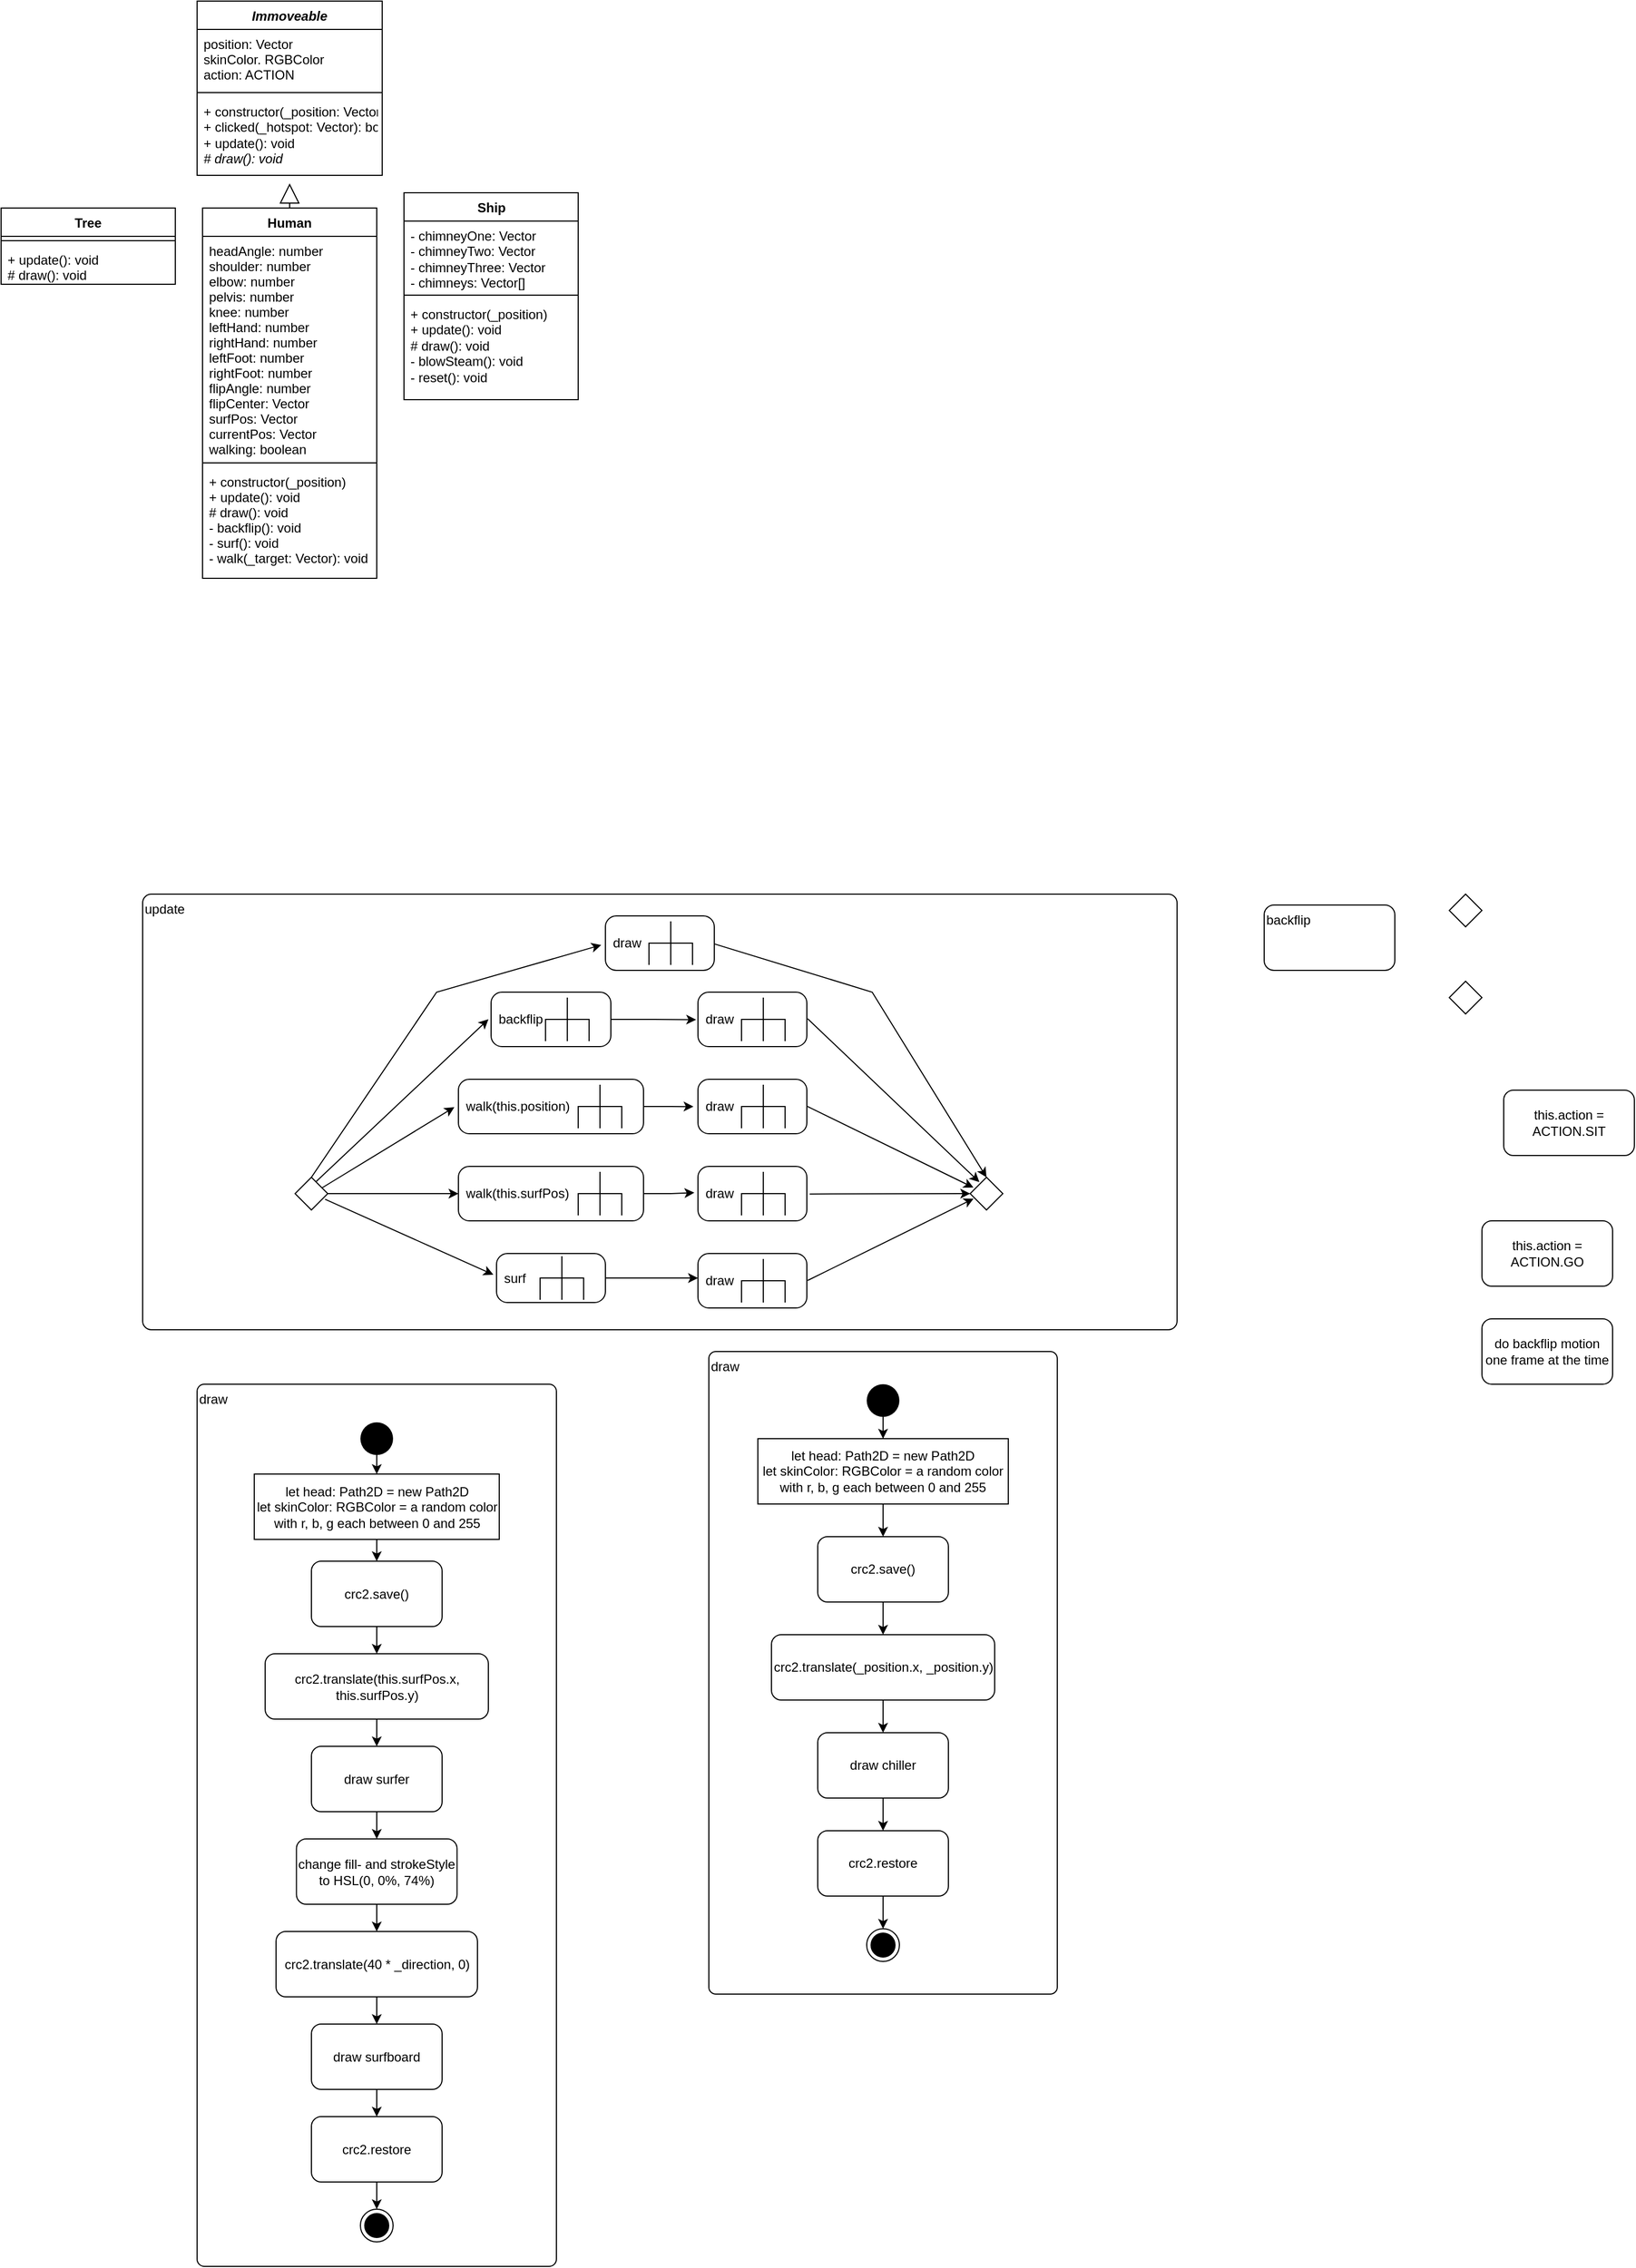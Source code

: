 <mxfile version="20.0.4" type="github">
  <diagram id="2XjKo7G8cihlhJ6fSeie" name="Page-1">
    <mxGraphModel dx="733" dy="412" grid="1" gridSize="10" guides="1" tooltips="1" connect="1" arrows="1" fold="1" page="1" pageScale="1" pageWidth="3300" pageHeight="2339" math="0" shadow="0">
      <root>
        <mxCell id="0" />
        <mxCell id="1" parent="0" />
        <mxCell id="OGwEZDKvqWSoJGv5Ddzu-1" value="update" style="rounded=1;whiteSpace=wrap;html=1;verticalAlign=top;align=left;arcSize=2;" parent="1" vertex="1">
          <mxGeometry x="1090" y="870" width="950" height="400" as="geometry" />
        </mxCell>
        <mxCell id="OGwEZDKvqWSoJGv5Ddzu-4" value="" style="rhombus;whiteSpace=wrap;html=1;" parent="1" vertex="1">
          <mxGeometry x="1230" y="1130" width="30" height="30" as="geometry" />
        </mxCell>
        <mxCell id="OGwEZDKvqWSoJGv5Ddzu-6" value="draw" style="shape=mxgraph.uml25.behaviorAction;html=1;rounded=1;absoluteArcSize=1;arcSize=10;align=left;spacingLeft=5;" parent="1" vertex="1">
          <mxGeometry x="1515" y="890" width="100" height="50" as="geometry" />
        </mxCell>
        <mxCell id="OGwEZDKvqWSoJGv5Ddzu-48" style="edgeStyle=orthogonalEdgeStyle;rounded=0;orthogonalLoop=1;jettySize=auto;html=1;entryX=0;entryY=0.45;entryDx=0;entryDy=0;entryPerimeter=0;" parent="1" source="OGwEZDKvqWSoJGv5Ddzu-11" target="OGwEZDKvqWSoJGv5Ddzu-25" edge="1">
          <mxGeometry relative="1" as="geometry" />
        </mxCell>
        <mxCell id="OGwEZDKvqWSoJGv5Ddzu-11" value="surf" style="shape=mxgraph.uml25.behaviorAction;html=1;rounded=1;absoluteArcSize=1;arcSize=10;align=left;spacingLeft=5;" parent="1" vertex="1">
          <mxGeometry x="1415" y="1200" width="100" height="45" as="geometry" />
        </mxCell>
        <mxCell id="OGwEZDKvqWSoJGv5Ddzu-51" style="edgeStyle=orthogonalEdgeStyle;rounded=0;orthogonalLoop=1;jettySize=auto;html=1;entryX=-0.017;entryY=0.505;entryDx=0;entryDy=0;entryPerimeter=0;" parent="1" source="OGwEZDKvqWSoJGv5Ddzu-14" target="OGwEZDKvqWSoJGv5Ddzu-19" edge="1">
          <mxGeometry relative="1" as="geometry" />
        </mxCell>
        <mxCell id="OGwEZDKvqWSoJGv5Ddzu-14" value="backflip" style="shape=mxgraph.uml25.behaviorAction;html=1;rounded=1;absoluteArcSize=1;arcSize=10;align=left;spacingLeft=5;" parent="1" vertex="1">
          <mxGeometry x="1410" y="960" width="110" height="50" as="geometry" />
        </mxCell>
        <mxCell id="OGwEZDKvqWSoJGv5Ddzu-50" style="edgeStyle=orthogonalEdgeStyle;rounded=0;orthogonalLoop=1;jettySize=auto;html=1;entryX=-0.041;entryY=0.502;entryDx=0;entryDy=0;entryPerimeter=0;" parent="1" source="OGwEZDKvqWSoJGv5Ddzu-16" target="OGwEZDKvqWSoJGv5Ddzu-20" edge="1">
          <mxGeometry relative="1" as="geometry" />
        </mxCell>
        <mxCell id="OGwEZDKvqWSoJGv5Ddzu-16" value="walk(this.position)" style="shape=mxgraph.uml25.behaviorAction;html=1;rounded=1;absoluteArcSize=1;arcSize=10;align=left;spacingLeft=5;" parent="1" vertex="1">
          <mxGeometry x="1380" y="1040" width="170" height="50" as="geometry" />
        </mxCell>
        <mxCell id="OGwEZDKvqWSoJGv5Ddzu-17" value="" style="rhombus;whiteSpace=wrap;html=1;" parent="1" vertex="1">
          <mxGeometry x="1850" y="1130" width="30" height="30" as="geometry" />
        </mxCell>
        <mxCell id="OGwEZDKvqWSoJGv5Ddzu-19" value="draw" style="shape=mxgraph.uml25.behaviorAction;html=1;rounded=1;absoluteArcSize=1;arcSize=10;align=left;spacingLeft=5;" parent="1" vertex="1">
          <mxGeometry x="1600" y="960" width="100" height="50" as="geometry" />
        </mxCell>
        <mxCell id="OGwEZDKvqWSoJGv5Ddzu-20" value="draw" style="shape=mxgraph.uml25.behaviorAction;html=1;rounded=1;absoluteArcSize=1;arcSize=10;align=left;spacingLeft=5;" parent="1" vertex="1">
          <mxGeometry x="1600" y="1040" width="100" height="50" as="geometry" />
        </mxCell>
        <mxCell id="OGwEZDKvqWSoJGv5Ddzu-21" value="draw" style="shape=mxgraph.uml25.behaviorAction;html=1;rounded=1;absoluteArcSize=1;arcSize=10;align=left;spacingLeft=5;" parent="1" vertex="1">
          <mxGeometry x="1600" y="1120" width="100" height="50" as="geometry" />
        </mxCell>
        <mxCell id="OGwEZDKvqWSoJGv5Ddzu-49" style="edgeStyle=orthogonalEdgeStyle;rounded=0;orthogonalLoop=1;jettySize=auto;html=1;entryX=-0.033;entryY=0.483;entryDx=0;entryDy=0;entryPerimeter=0;" parent="1" source="OGwEZDKvqWSoJGv5Ddzu-22" target="OGwEZDKvqWSoJGv5Ddzu-21" edge="1">
          <mxGeometry relative="1" as="geometry" />
        </mxCell>
        <mxCell id="OGwEZDKvqWSoJGv5Ddzu-22" value="walk(this.surfPos)" style="shape=mxgraph.uml25.behaviorAction;html=1;rounded=1;absoluteArcSize=1;arcSize=10;align=left;spacingLeft=5;" parent="1" vertex="1">
          <mxGeometry x="1380" y="1120" width="170" height="50" as="geometry" />
        </mxCell>
        <mxCell id="OGwEZDKvqWSoJGv5Ddzu-25" value="draw" style="shape=mxgraph.uml25.behaviorAction;html=1;rounded=1;absoluteArcSize=1;arcSize=10;align=left;spacingLeft=5;" parent="1" vertex="1">
          <mxGeometry x="1600" y="1200" width="100" height="50" as="geometry" />
        </mxCell>
        <mxCell id="OGwEZDKvqWSoJGv5Ddzu-30" value="" style="endArrow=classic;html=1;rounded=0;exitX=0.5;exitY=0;exitDx=0;exitDy=0;entryX=-0.038;entryY=0.534;entryDx=0;entryDy=0;entryPerimeter=0;" parent="1" source="OGwEZDKvqWSoJGv5Ddzu-4" target="OGwEZDKvqWSoJGv5Ddzu-6" edge="1">
          <mxGeometry width="50" height="50" relative="1" as="geometry">
            <mxPoint x="1570" y="1110" as="sourcePoint" />
            <mxPoint x="1620" y="1060" as="targetPoint" />
            <Array as="points">
              <mxPoint x="1360" y="960" />
            </Array>
          </mxGeometry>
        </mxCell>
        <mxCell id="OGwEZDKvqWSoJGv5Ddzu-32" value="" style="endArrow=classic;html=1;rounded=0;exitX=1;exitY=0.5;exitDx=0;exitDy=0;entryX=0;entryY=0.5;entryDx=0;entryDy=0;entryPerimeter=0;" parent="1" source="OGwEZDKvqWSoJGv5Ddzu-4" target="OGwEZDKvqWSoJGv5Ddzu-22" edge="1">
          <mxGeometry width="50" height="50" relative="1" as="geometry">
            <mxPoint x="1570" y="1110" as="sourcePoint" />
            <mxPoint x="1350" y="1145" as="targetPoint" />
          </mxGeometry>
        </mxCell>
        <mxCell id="OGwEZDKvqWSoJGv5Ddzu-33" value="" style="endArrow=classic;html=1;rounded=0;exitX=0.823;exitY=0.325;exitDx=0;exitDy=0;entryX=-0.022;entryY=0.512;entryDx=0;entryDy=0;entryPerimeter=0;exitPerimeter=0;" parent="1" source="OGwEZDKvqWSoJGv5Ddzu-4" target="OGwEZDKvqWSoJGv5Ddzu-16" edge="1">
          <mxGeometry width="50" height="50" relative="1" as="geometry">
            <mxPoint x="1390" y="1130" as="sourcePoint" />
            <mxPoint x="1440" y="1080" as="targetPoint" />
          </mxGeometry>
        </mxCell>
        <mxCell id="OGwEZDKvqWSoJGv5Ddzu-34" value="" style="endArrow=classic;html=1;rounded=0;exitX=0.647;exitY=0.129;exitDx=0;exitDy=0;exitPerimeter=0;entryX=-0.022;entryY=0.497;entryDx=0;entryDy=0;entryPerimeter=0;" parent="1" source="OGwEZDKvqWSoJGv5Ddzu-4" target="OGwEZDKvqWSoJGv5Ddzu-14" edge="1">
          <mxGeometry width="50" height="50" relative="1" as="geometry">
            <mxPoint x="1350" y="1180" as="sourcePoint" />
            <mxPoint x="1400" y="1130" as="targetPoint" />
          </mxGeometry>
        </mxCell>
        <mxCell id="OGwEZDKvqWSoJGv5Ddzu-36" value="" style="endArrow=classic;html=1;rounded=0;exitX=0.92;exitY=0.674;exitDx=0;exitDy=0;exitPerimeter=0;entryX=-0.029;entryY=0.431;entryDx=0;entryDy=0;entryPerimeter=0;" parent="1" source="OGwEZDKvqWSoJGv5Ddzu-4" target="OGwEZDKvqWSoJGv5Ddzu-11" edge="1">
          <mxGeometry width="50" height="50" relative="1" as="geometry">
            <mxPoint x="1300" y="1270" as="sourcePoint" />
            <mxPoint x="1350" y="1220" as="targetPoint" />
          </mxGeometry>
        </mxCell>
        <mxCell id="OGwEZDKvqWSoJGv5Ddzu-39" value="" style="endArrow=classic;html=1;rounded=0;exitX=1;exitY=0.514;exitDx=0;exitDy=0;exitPerimeter=0;entryX=0.5;entryY=0;entryDx=0;entryDy=0;" parent="1" source="OGwEZDKvqWSoJGv5Ddzu-6" target="OGwEZDKvqWSoJGv5Ddzu-17" edge="1">
          <mxGeometry width="50" height="50" relative="1" as="geometry">
            <mxPoint x="1580" y="1070" as="sourcePoint" />
            <mxPoint x="1630" y="1020" as="targetPoint" />
            <Array as="points">
              <mxPoint x="1760" y="960" />
            </Array>
          </mxGeometry>
        </mxCell>
        <mxCell id="OGwEZDKvqWSoJGv5Ddzu-41" value="" style="endArrow=classic;html=1;rounded=0;entryX=0;entryY=0.5;entryDx=0;entryDy=0;exitX=1.026;exitY=0.507;exitDx=0;exitDy=0;exitPerimeter=0;" parent="1" source="OGwEZDKvqWSoJGv5Ddzu-21" target="OGwEZDKvqWSoJGv5Ddzu-17" edge="1">
          <mxGeometry width="50" height="50" relative="1" as="geometry">
            <mxPoint x="1580" y="1170" as="sourcePoint" />
            <mxPoint x="1630" y="1120" as="targetPoint" />
          </mxGeometry>
        </mxCell>
        <mxCell id="OGwEZDKvqWSoJGv5Ddzu-43" value="" style="endArrow=classic;html=1;rounded=0;exitX=1.007;exitY=0.495;exitDx=0;exitDy=0;exitPerimeter=0;entryX=0.105;entryY=0.654;entryDx=0;entryDy=0;entryPerimeter=0;" parent="1" source="OGwEZDKvqWSoJGv5Ddzu-25" target="OGwEZDKvqWSoJGv5Ddzu-17" edge="1">
          <mxGeometry width="50" height="50" relative="1" as="geometry">
            <mxPoint x="1760" y="1200" as="sourcePoint" />
            <mxPoint x="1810" y="1150" as="targetPoint" />
          </mxGeometry>
        </mxCell>
        <mxCell id="OGwEZDKvqWSoJGv5Ddzu-44" value="" style="endArrow=classic;html=1;rounded=0;exitX=1.003;exitY=0.497;exitDx=0;exitDy=0;exitPerimeter=0;entryX=0.1;entryY=0.314;entryDx=0;entryDy=0;entryPerimeter=0;" parent="1" source="OGwEZDKvqWSoJGv5Ddzu-20" target="OGwEZDKvqWSoJGv5Ddzu-17" edge="1">
          <mxGeometry width="50" height="50" relative="1" as="geometry">
            <mxPoint x="1770" y="1070" as="sourcePoint" />
            <mxPoint x="1820" y="1020" as="targetPoint" />
          </mxGeometry>
        </mxCell>
        <mxCell id="OGwEZDKvqWSoJGv5Ddzu-45" value="" style="endArrow=classic;html=1;rounded=0;exitX=1.007;exitY=0.488;exitDx=0;exitDy=0;exitPerimeter=0;entryX=0.282;entryY=0.147;entryDx=0;entryDy=0;entryPerimeter=0;" parent="1" source="OGwEZDKvqWSoJGv5Ddzu-19" target="OGwEZDKvqWSoJGv5Ddzu-17" edge="1">
          <mxGeometry width="50" height="50" relative="1" as="geometry">
            <mxPoint x="1770" y="1070" as="sourcePoint" />
            <mxPoint x="1820" y="1020" as="targetPoint" />
          </mxGeometry>
        </mxCell>
        <mxCell id="OGwEZDKvqWSoJGv5Ddzu-52" value="backflip" style="rounded=1;whiteSpace=wrap;html=1;verticalAlign=top;align=left;" parent="1" vertex="1">
          <mxGeometry x="2120" y="880" width="120" height="60" as="geometry" />
        </mxCell>
        <mxCell id="OGwEZDKvqWSoJGv5Ddzu-53" value="" style="rhombus;whiteSpace=wrap;html=1;" parent="1" vertex="1">
          <mxGeometry x="2290" y="870" width="30" height="30" as="geometry" />
        </mxCell>
        <mxCell id="OGwEZDKvqWSoJGv5Ddzu-54" value="" style="rhombus;whiteSpace=wrap;html=1;" parent="1" vertex="1">
          <mxGeometry x="2290" y="950" width="30" height="30" as="geometry" />
        </mxCell>
        <mxCell id="OGwEZDKvqWSoJGv5Ddzu-55" value="this.action = ACTION.SIT" style="rounded=1;whiteSpace=wrap;html=1;" parent="1" vertex="1">
          <mxGeometry x="2340" y="1050" width="120" height="60" as="geometry" />
        </mxCell>
        <mxCell id="OGwEZDKvqWSoJGv5Ddzu-56" value="this.action = ACTION.GO" style="rounded=1;whiteSpace=wrap;html=1;" parent="1" vertex="1">
          <mxGeometry x="2320" y="1170" width="120" height="60" as="geometry" />
        </mxCell>
        <mxCell id="OGwEZDKvqWSoJGv5Ddzu-57" value="do backflip motion one frame at the time" style="rounded=1;whiteSpace=wrap;html=1;" parent="1" vertex="1">
          <mxGeometry x="2320" y="1260" width="120" height="60" as="geometry" />
        </mxCell>
        <mxCell id="UZs3FFMXvQX2vYewNkwb-9" value="Immoveable" style="swimlane;fontStyle=3;align=center;verticalAlign=top;childLayout=stackLayout;horizontal=1;startSize=26;horizontalStack=0;resizeParent=1;resizeParentMax=0;resizeLast=0;collapsible=1;marginBottom=0;" vertex="1" parent="1">
          <mxGeometry x="1140" y="50" width="170" height="160" as="geometry" />
        </mxCell>
        <mxCell id="UZs3FFMXvQX2vYewNkwb-10" value="position: Vector&#xa;skinColor. RGBColor&#xa;action: ACTION" style="text;strokeColor=none;fillColor=none;align=left;verticalAlign=top;spacingLeft=4;spacingRight=4;overflow=hidden;rotatable=0;points=[[0,0.5],[1,0.5]];portConstraint=eastwest;" vertex="1" parent="UZs3FFMXvQX2vYewNkwb-9">
          <mxGeometry y="26" width="170" height="54" as="geometry" />
        </mxCell>
        <mxCell id="UZs3FFMXvQX2vYewNkwb-11" value="" style="line;strokeWidth=1;fillColor=none;align=left;verticalAlign=middle;spacingTop=-1;spacingLeft=3;spacingRight=3;rotatable=0;labelPosition=right;points=[];portConstraint=eastwest;" vertex="1" parent="UZs3FFMXvQX2vYewNkwb-9">
          <mxGeometry y="80" width="170" height="8" as="geometry" />
        </mxCell>
        <mxCell id="UZs3FFMXvQX2vYewNkwb-12" value="+ constructor(_position: Vector)&lt;br&gt;+ clicked(_hotspot: Vector): boolean&lt;br&gt;+ update(): void&lt;br&gt;&lt;i&gt;# draw(): void&lt;/i&gt;" style="text;strokeColor=none;fillColor=none;align=left;verticalAlign=top;spacingLeft=4;spacingRight=4;overflow=hidden;rotatable=0;points=[[0,0.5],[1,0.5]];portConstraint=eastwest;html=1;" vertex="1" parent="UZs3FFMXvQX2vYewNkwb-9">
          <mxGeometry y="88" width="170" height="72" as="geometry" />
        </mxCell>
        <mxCell id="UZs3FFMXvQX2vYewNkwb-13" value="" style="endArrow=block;endSize=16;endFill=0;html=1;rounded=0;exitX=0.5;exitY=0;exitDx=0;exitDy=0;entryX=0.5;entryY=1.103;entryDx=0;entryDy=0;entryPerimeter=0;" edge="1" parent="1" source="UZs3FFMXvQX2vYewNkwb-14" target="UZs3FFMXvQX2vYewNkwb-12">
          <mxGeometry width="160" relative="1" as="geometry">
            <mxPoint x="1225.0" y="226.0" as="sourcePoint" />
            <mxPoint x="1290" y="196" as="targetPoint" />
          </mxGeometry>
        </mxCell>
        <mxCell id="UZs3FFMXvQX2vYewNkwb-14" value="Human" style="swimlane;fontStyle=1;align=center;verticalAlign=top;childLayout=stackLayout;horizontal=1;startSize=26;horizontalStack=0;resizeParent=1;resizeParentMax=0;resizeLast=0;collapsible=1;marginBottom=0;" vertex="1" parent="1">
          <mxGeometry x="1145" y="240" width="160" height="340" as="geometry" />
        </mxCell>
        <mxCell id="UZs3FFMXvQX2vYewNkwb-15" value="headAngle: number&#xa;shoulder: number&#xa;elbow: number&#xa;pelvis: number&#xa;knee: number&#xa;leftHand: number&#xa;rightHand: number&#xa;leftFoot: number&#xa;rightFoot: number&#xa;flipAngle: number&#xa;flipCenter: Vector&#xa;surfPos: Vector&#xa;currentPos: Vector&#xa;walking: boolean" style="text;strokeColor=none;fillColor=none;align=left;verticalAlign=top;spacingLeft=4;spacingRight=4;overflow=hidden;rotatable=0;points=[[0,0.5],[1,0.5]];portConstraint=eastwest;" vertex="1" parent="UZs3FFMXvQX2vYewNkwb-14">
          <mxGeometry y="26" width="160" height="204" as="geometry" />
        </mxCell>
        <mxCell id="UZs3FFMXvQX2vYewNkwb-16" value="" style="line;strokeWidth=1;fillColor=none;align=left;verticalAlign=middle;spacingTop=-1;spacingLeft=3;spacingRight=3;rotatable=0;labelPosition=right;points=[];portConstraint=eastwest;" vertex="1" parent="UZs3FFMXvQX2vYewNkwb-14">
          <mxGeometry y="230" width="160" height="8" as="geometry" />
        </mxCell>
        <mxCell id="UZs3FFMXvQX2vYewNkwb-17" value="+ constructor(_position)&#xa;+ update(): void&#xa;# draw(): void&#xa;- backflip(): void&#xa;- surf(): void&#xa;- walk(_target: Vector): void&#xa;" style="text;strokeColor=none;fillColor=none;align=left;verticalAlign=top;spacingLeft=4;spacingRight=4;overflow=hidden;rotatable=0;points=[[0,0.5],[1,0.5]];portConstraint=eastwest;" vertex="1" parent="UZs3FFMXvQX2vYewNkwb-14">
          <mxGeometry y="238" width="160" height="102" as="geometry" />
        </mxCell>
        <mxCell id="UZs3FFMXvQX2vYewNkwb-25" value="Tree" style="swimlane;fontStyle=1;align=center;verticalAlign=top;childLayout=stackLayout;horizontal=1;startSize=26;horizontalStack=0;resizeParent=1;resizeParentMax=0;resizeLast=0;collapsible=1;marginBottom=0;" vertex="1" parent="1">
          <mxGeometry x="960" y="240" width="160" height="70" as="geometry" />
        </mxCell>
        <mxCell id="UZs3FFMXvQX2vYewNkwb-26" value="" style="line;strokeWidth=1;fillColor=none;align=left;verticalAlign=middle;spacingTop=-1;spacingLeft=3;spacingRight=3;rotatable=0;labelPosition=right;points=[];portConstraint=eastwest;" vertex="1" parent="UZs3FFMXvQX2vYewNkwb-25">
          <mxGeometry y="26" width="160" height="8" as="geometry" />
        </mxCell>
        <mxCell id="UZs3FFMXvQX2vYewNkwb-27" value="+ update(): void&#xa;# draw(): void" style="text;strokeColor=none;fillColor=none;align=left;verticalAlign=top;spacingLeft=4;spacingRight=4;overflow=hidden;rotatable=0;points=[[0,0.5],[1,0.5]];portConstraint=eastwest;" vertex="1" parent="UZs3FFMXvQX2vYewNkwb-25">
          <mxGeometry y="34" width="160" height="36" as="geometry" />
        </mxCell>
        <mxCell id="UZs3FFMXvQX2vYewNkwb-32" value="Ship" style="swimlane;fontStyle=1;align=center;verticalAlign=top;childLayout=stackLayout;horizontal=1;startSize=26;horizontalStack=0;resizeParent=1;resizeParentMax=0;resizeLast=0;collapsible=1;marginBottom=0;strokeWidth=1;fillColor=none;html=1;" vertex="1" parent="1">
          <mxGeometry x="1330" y="226" width="160" height="190" as="geometry" />
        </mxCell>
        <mxCell id="UZs3FFMXvQX2vYewNkwb-33" value="- chimneyOne: Vector&lt;br&gt;- chimneyTwo: Vector&lt;br&gt;- chimneyThree: Vector&lt;br&gt;- chimneys: Vector[]" style="text;strokeColor=none;fillColor=none;align=left;verticalAlign=top;spacingLeft=4;spacingRight=4;overflow=hidden;rotatable=0;points=[[0,0.5],[1,0.5]];portConstraint=eastwest;html=1;" vertex="1" parent="UZs3FFMXvQX2vYewNkwb-32">
          <mxGeometry y="26" width="160" height="64" as="geometry" />
        </mxCell>
        <mxCell id="UZs3FFMXvQX2vYewNkwb-34" value="" style="line;strokeWidth=1;fillColor=none;align=left;verticalAlign=middle;spacingTop=-1;spacingLeft=3;spacingRight=3;rotatable=0;labelPosition=right;points=[];portConstraint=eastwest;html=1;" vertex="1" parent="UZs3FFMXvQX2vYewNkwb-32">
          <mxGeometry y="90" width="160" height="8" as="geometry" />
        </mxCell>
        <mxCell id="UZs3FFMXvQX2vYewNkwb-35" value="+ constructor(_position)&lt;br&gt;+ update(): void&lt;br&gt;# draw(): void&lt;br&gt;- blowSteam(): void&lt;br&gt;- reset(): void" style="text;strokeColor=none;fillColor=none;align=left;verticalAlign=top;spacingLeft=4;spacingRight=4;overflow=hidden;rotatable=0;points=[[0,0.5],[1,0.5]];portConstraint=eastwest;html=1;" vertex="1" parent="UZs3FFMXvQX2vYewNkwb-32">
          <mxGeometry y="98" width="160" height="92" as="geometry" />
        </mxCell>
        <mxCell id="UZs3FFMXvQX2vYewNkwb-36" value="" style="group" vertex="1" connectable="0" parent="1">
          <mxGeometry x="1610" y="1290" width="320" height="590" as="geometry" />
        </mxCell>
        <mxCell id="UZs3FFMXvQX2vYewNkwb-37" value="draw" style="rounded=1;whiteSpace=wrap;html=1;verticalAlign=top;align=left;arcSize=2;" vertex="1" parent="UZs3FFMXvQX2vYewNkwb-36">
          <mxGeometry width="320" height="590" as="geometry" />
        </mxCell>
        <mxCell id="UZs3FFMXvQX2vYewNkwb-38" value="let head: Path2D = new Path2D&lt;br&gt;let skinColor: RGBColor = a random color with r, b, g each between 0 and 255" style="rounded=0;whiteSpace=wrap;html=1;" vertex="1" parent="UZs3FFMXvQX2vYewNkwb-36">
          <mxGeometry x="45" y="80" width="230" height="60" as="geometry" />
        </mxCell>
        <mxCell id="UZs3FFMXvQX2vYewNkwb-39" value="crc2.save()" style="rounded=1;whiteSpace=wrap;html=1;" vertex="1" parent="UZs3FFMXvQX2vYewNkwb-36">
          <mxGeometry x="100" y="170" width="120" height="60" as="geometry" />
        </mxCell>
        <mxCell id="UZs3FFMXvQX2vYewNkwb-40" style="edgeStyle=orthogonalEdgeStyle;rounded=0;orthogonalLoop=1;jettySize=auto;html=1;exitX=0.5;exitY=1;exitDx=0;exitDy=0;entryX=0.5;entryY=0;entryDx=0;entryDy=0;" edge="1" parent="UZs3FFMXvQX2vYewNkwb-36" source="UZs3FFMXvQX2vYewNkwb-38" target="UZs3FFMXvQX2vYewNkwb-39">
          <mxGeometry relative="1" as="geometry" />
        </mxCell>
        <mxCell id="UZs3FFMXvQX2vYewNkwb-41" value="crc2.translate(_position.x, _position.y)" style="rounded=1;whiteSpace=wrap;html=1;" vertex="1" parent="UZs3FFMXvQX2vYewNkwb-36">
          <mxGeometry x="57.5" y="260" width="205" height="60" as="geometry" />
        </mxCell>
        <mxCell id="UZs3FFMXvQX2vYewNkwb-42" style="edgeStyle=orthogonalEdgeStyle;rounded=0;orthogonalLoop=1;jettySize=auto;html=1;exitX=0.5;exitY=1;exitDx=0;exitDy=0;entryX=0.5;entryY=0;entryDx=0;entryDy=0;" edge="1" parent="UZs3FFMXvQX2vYewNkwb-36" source="UZs3FFMXvQX2vYewNkwb-39" target="UZs3FFMXvQX2vYewNkwb-41">
          <mxGeometry relative="1" as="geometry" />
        </mxCell>
        <mxCell id="UZs3FFMXvQX2vYewNkwb-43" value="draw chiller" style="rounded=1;whiteSpace=wrap;html=1;" vertex="1" parent="UZs3FFMXvQX2vYewNkwb-36">
          <mxGeometry x="100" y="350" width="120" height="60" as="geometry" />
        </mxCell>
        <mxCell id="UZs3FFMXvQX2vYewNkwb-44" style="edgeStyle=orthogonalEdgeStyle;rounded=0;orthogonalLoop=1;jettySize=auto;html=1;exitX=0.5;exitY=1;exitDx=0;exitDy=0;entryX=0.5;entryY=0;entryDx=0;entryDy=0;" edge="1" parent="UZs3FFMXvQX2vYewNkwb-36" source="UZs3FFMXvQX2vYewNkwb-41" target="UZs3FFMXvQX2vYewNkwb-43">
          <mxGeometry relative="1" as="geometry" />
        </mxCell>
        <mxCell id="UZs3FFMXvQX2vYewNkwb-45" value="crc2.restore" style="rounded=1;whiteSpace=wrap;html=1;" vertex="1" parent="UZs3FFMXvQX2vYewNkwb-36">
          <mxGeometry x="100" y="440" width="120" height="60" as="geometry" />
        </mxCell>
        <mxCell id="UZs3FFMXvQX2vYewNkwb-46" style="edgeStyle=orthogonalEdgeStyle;rounded=0;orthogonalLoop=1;jettySize=auto;html=1;exitX=0.5;exitY=1;exitDx=0;exitDy=0;entryX=0.5;entryY=0;entryDx=0;entryDy=0;" edge="1" parent="UZs3FFMXvQX2vYewNkwb-36" source="UZs3FFMXvQX2vYewNkwb-43" target="UZs3FFMXvQX2vYewNkwb-45">
          <mxGeometry relative="1" as="geometry" />
        </mxCell>
        <mxCell id="UZs3FFMXvQX2vYewNkwb-47" value="" style="ellipse;html=1;shape=endState;fillColor=#000000;strokeColor=#000000;" vertex="1" parent="UZs3FFMXvQX2vYewNkwb-36">
          <mxGeometry x="145" y="530" width="30" height="30" as="geometry" />
        </mxCell>
        <mxCell id="UZs3FFMXvQX2vYewNkwb-48" style="edgeStyle=orthogonalEdgeStyle;rounded=0;orthogonalLoop=1;jettySize=auto;html=1;exitX=0.5;exitY=1;exitDx=0;exitDy=0;entryX=0.5;entryY=0;entryDx=0;entryDy=0;" edge="1" parent="UZs3FFMXvQX2vYewNkwb-36" source="UZs3FFMXvQX2vYewNkwb-45" target="UZs3FFMXvQX2vYewNkwb-47">
          <mxGeometry relative="1" as="geometry" />
        </mxCell>
        <mxCell id="UZs3FFMXvQX2vYewNkwb-49" value="" style="edgeStyle=orthogonalEdgeStyle;rounded=0;orthogonalLoop=1;jettySize=auto;html=1;" edge="1" parent="UZs3FFMXvQX2vYewNkwb-36" source="UZs3FFMXvQX2vYewNkwb-50" target="UZs3FFMXvQX2vYewNkwb-38">
          <mxGeometry relative="1" as="geometry" />
        </mxCell>
        <mxCell id="UZs3FFMXvQX2vYewNkwb-50" value="" style="ellipse;fillColor=#000000;strokeColor=none;" vertex="1" parent="UZs3FFMXvQX2vYewNkwb-36">
          <mxGeometry x="145" y="30" width="30" height="30" as="geometry" />
        </mxCell>
        <mxCell id="UZs3FFMXvQX2vYewNkwb-51" value="" style="group" vertex="1" connectable="0" parent="1">
          <mxGeometry x="1140" y="1320" width="330" height="810" as="geometry" />
        </mxCell>
        <mxCell id="UZs3FFMXvQX2vYewNkwb-52" value="draw" style="rounded=1;whiteSpace=wrap;html=1;verticalAlign=top;align=left;arcSize=2;" vertex="1" parent="UZs3FFMXvQX2vYewNkwb-51">
          <mxGeometry width="330" height="810" as="geometry" />
        </mxCell>
        <mxCell id="UZs3FFMXvQX2vYewNkwb-53" value="let head: Path2D = new Path2D&lt;br&gt;let skinColor: RGBColor = a random color with r, b, g each between 0 and 255" style="rounded=0;whiteSpace=wrap;html=1;" vertex="1" parent="UZs3FFMXvQX2vYewNkwb-51">
          <mxGeometry x="52.5" y="82.5" width="225" height="60" as="geometry" />
        </mxCell>
        <mxCell id="UZs3FFMXvQX2vYewNkwb-54" value="crc2.save()" style="rounded=1;whiteSpace=wrap;html=1;" vertex="1" parent="UZs3FFMXvQX2vYewNkwb-51">
          <mxGeometry x="105" y="162.5" width="120" height="60" as="geometry" />
        </mxCell>
        <mxCell id="UZs3FFMXvQX2vYewNkwb-55" style="edgeStyle=orthogonalEdgeStyle;rounded=0;orthogonalLoop=1;jettySize=auto;html=1;exitX=0.5;exitY=1;exitDx=0;exitDy=0;entryX=0.5;entryY=0;entryDx=0;entryDy=0;" edge="1" parent="UZs3FFMXvQX2vYewNkwb-51" source="UZs3FFMXvQX2vYewNkwb-53" target="UZs3FFMXvQX2vYewNkwb-54">
          <mxGeometry relative="1" as="geometry" />
        </mxCell>
        <mxCell id="UZs3FFMXvQX2vYewNkwb-56" value="crc2.translate(this.surfPos.x, this.surfPos.y)" style="rounded=1;whiteSpace=wrap;html=1;" vertex="1" parent="UZs3FFMXvQX2vYewNkwb-51">
          <mxGeometry x="62.5" y="247.5" width="205" height="60" as="geometry" />
        </mxCell>
        <mxCell id="UZs3FFMXvQX2vYewNkwb-57" style="edgeStyle=orthogonalEdgeStyle;rounded=0;orthogonalLoop=1;jettySize=auto;html=1;exitX=0.5;exitY=1;exitDx=0;exitDy=0;entryX=0.5;entryY=0;entryDx=0;entryDy=0;" edge="1" parent="UZs3FFMXvQX2vYewNkwb-51" source="UZs3FFMXvQX2vYewNkwb-54" target="UZs3FFMXvQX2vYewNkwb-56">
          <mxGeometry relative="1" as="geometry" />
        </mxCell>
        <mxCell id="UZs3FFMXvQX2vYewNkwb-58" value="draw surfer" style="rounded=1;whiteSpace=wrap;html=1;" vertex="1" parent="UZs3FFMXvQX2vYewNkwb-51">
          <mxGeometry x="105" y="332.5" width="120" height="60" as="geometry" />
        </mxCell>
        <mxCell id="UZs3FFMXvQX2vYewNkwb-59" style="edgeStyle=orthogonalEdgeStyle;rounded=0;orthogonalLoop=1;jettySize=auto;html=1;exitX=0.5;exitY=1;exitDx=0;exitDy=0;entryX=0.5;entryY=0;entryDx=0;entryDy=0;" edge="1" parent="UZs3FFMXvQX2vYewNkwb-51" source="UZs3FFMXvQX2vYewNkwb-56" target="UZs3FFMXvQX2vYewNkwb-58">
          <mxGeometry relative="1" as="geometry" />
        </mxCell>
        <mxCell id="UZs3FFMXvQX2vYewNkwb-60" value="crc2.restore" style="rounded=1;whiteSpace=wrap;html=1;" vertex="1" parent="UZs3FFMXvQX2vYewNkwb-51">
          <mxGeometry x="105" y="672.5" width="120" height="60" as="geometry" />
        </mxCell>
        <mxCell id="UZs3FFMXvQX2vYewNkwb-61" value="" style="ellipse;html=1;shape=endState;fillColor=#000000;strokeColor=#000000;" vertex="1" parent="UZs3FFMXvQX2vYewNkwb-51">
          <mxGeometry x="150" y="757.5" width="30" height="30" as="geometry" />
        </mxCell>
        <mxCell id="UZs3FFMXvQX2vYewNkwb-62" style="edgeStyle=orthogonalEdgeStyle;rounded=0;orthogonalLoop=1;jettySize=auto;html=1;exitX=0.5;exitY=1;exitDx=0;exitDy=0;entryX=0.5;entryY=0;entryDx=0;entryDy=0;" edge="1" parent="UZs3FFMXvQX2vYewNkwb-51" source="UZs3FFMXvQX2vYewNkwb-60" target="UZs3FFMXvQX2vYewNkwb-61">
          <mxGeometry relative="1" as="geometry" />
        </mxCell>
        <mxCell id="UZs3FFMXvQX2vYewNkwb-63" value="change fill- and strokeStyle to HSL(0, 0%, 74%)" style="rounded=1;whiteSpace=wrap;html=1;" vertex="1" parent="UZs3FFMXvQX2vYewNkwb-51">
          <mxGeometry x="91.25" y="417.5" width="147.5" height="60" as="geometry" />
        </mxCell>
        <mxCell id="UZs3FFMXvQX2vYewNkwb-64" style="edgeStyle=orthogonalEdgeStyle;rounded=0;orthogonalLoop=1;jettySize=auto;html=1;exitX=0.5;exitY=1;exitDx=0;exitDy=0;entryX=0.5;entryY=0;entryDx=0;entryDy=0;" edge="1" parent="UZs3FFMXvQX2vYewNkwb-51" source="UZs3FFMXvQX2vYewNkwb-58" target="UZs3FFMXvQX2vYewNkwb-63">
          <mxGeometry relative="1" as="geometry" />
        </mxCell>
        <mxCell id="UZs3FFMXvQX2vYewNkwb-65" value="crc2.translate(40 * _direction, 0)" style="rounded=1;whiteSpace=wrap;html=1;" vertex="1" parent="UZs3FFMXvQX2vYewNkwb-51">
          <mxGeometry x="72.5" y="502.5" width="185" height="60" as="geometry" />
        </mxCell>
        <mxCell id="UZs3FFMXvQX2vYewNkwb-66" style="edgeStyle=orthogonalEdgeStyle;rounded=0;orthogonalLoop=1;jettySize=auto;html=1;exitX=0.5;exitY=1;exitDx=0;exitDy=0;entryX=0.5;entryY=0;entryDx=0;entryDy=0;" edge="1" parent="UZs3FFMXvQX2vYewNkwb-51" source="UZs3FFMXvQX2vYewNkwb-63" target="UZs3FFMXvQX2vYewNkwb-65">
          <mxGeometry relative="1" as="geometry" />
        </mxCell>
        <mxCell id="UZs3FFMXvQX2vYewNkwb-67" style="edgeStyle=orthogonalEdgeStyle;rounded=0;orthogonalLoop=1;jettySize=auto;html=1;exitX=0.5;exitY=1;exitDx=0;exitDy=0;entryX=0.5;entryY=0;entryDx=0;entryDy=0;" edge="1" parent="UZs3FFMXvQX2vYewNkwb-51" source="UZs3FFMXvQX2vYewNkwb-68" target="UZs3FFMXvQX2vYewNkwb-60">
          <mxGeometry relative="1" as="geometry" />
        </mxCell>
        <mxCell id="UZs3FFMXvQX2vYewNkwb-68" value="draw surfboard" style="rounded=1;whiteSpace=wrap;html=1;" vertex="1" parent="UZs3FFMXvQX2vYewNkwb-51">
          <mxGeometry x="105" y="587.5" width="120" height="60" as="geometry" />
        </mxCell>
        <mxCell id="UZs3FFMXvQX2vYewNkwb-69" style="edgeStyle=orthogonalEdgeStyle;rounded=0;orthogonalLoop=1;jettySize=auto;html=1;exitX=0.5;exitY=1;exitDx=0;exitDy=0;entryX=0.5;entryY=0;entryDx=0;entryDy=0;" edge="1" parent="UZs3FFMXvQX2vYewNkwb-51" source="UZs3FFMXvQX2vYewNkwb-65" target="UZs3FFMXvQX2vYewNkwb-68">
          <mxGeometry relative="1" as="geometry" />
        </mxCell>
        <mxCell id="UZs3FFMXvQX2vYewNkwb-70" style="edgeStyle=orthogonalEdgeStyle;rounded=0;orthogonalLoop=1;jettySize=auto;html=1;exitX=0.5;exitY=1;exitDx=0;exitDy=0;entryX=0.5;entryY=0;entryDx=0;entryDy=0;" edge="1" parent="UZs3FFMXvQX2vYewNkwb-51" source="UZs3FFMXvQX2vYewNkwb-71" target="UZs3FFMXvQX2vYewNkwb-53">
          <mxGeometry relative="1" as="geometry" />
        </mxCell>
        <mxCell id="UZs3FFMXvQX2vYewNkwb-71" value="" style="ellipse;fillColor=#000000;strokeColor=none;" vertex="1" parent="UZs3FFMXvQX2vYewNkwb-51">
          <mxGeometry x="150" y="35" width="30" height="30" as="geometry" />
        </mxCell>
      </root>
    </mxGraphModel>
  </diagram>
</mxfile>
